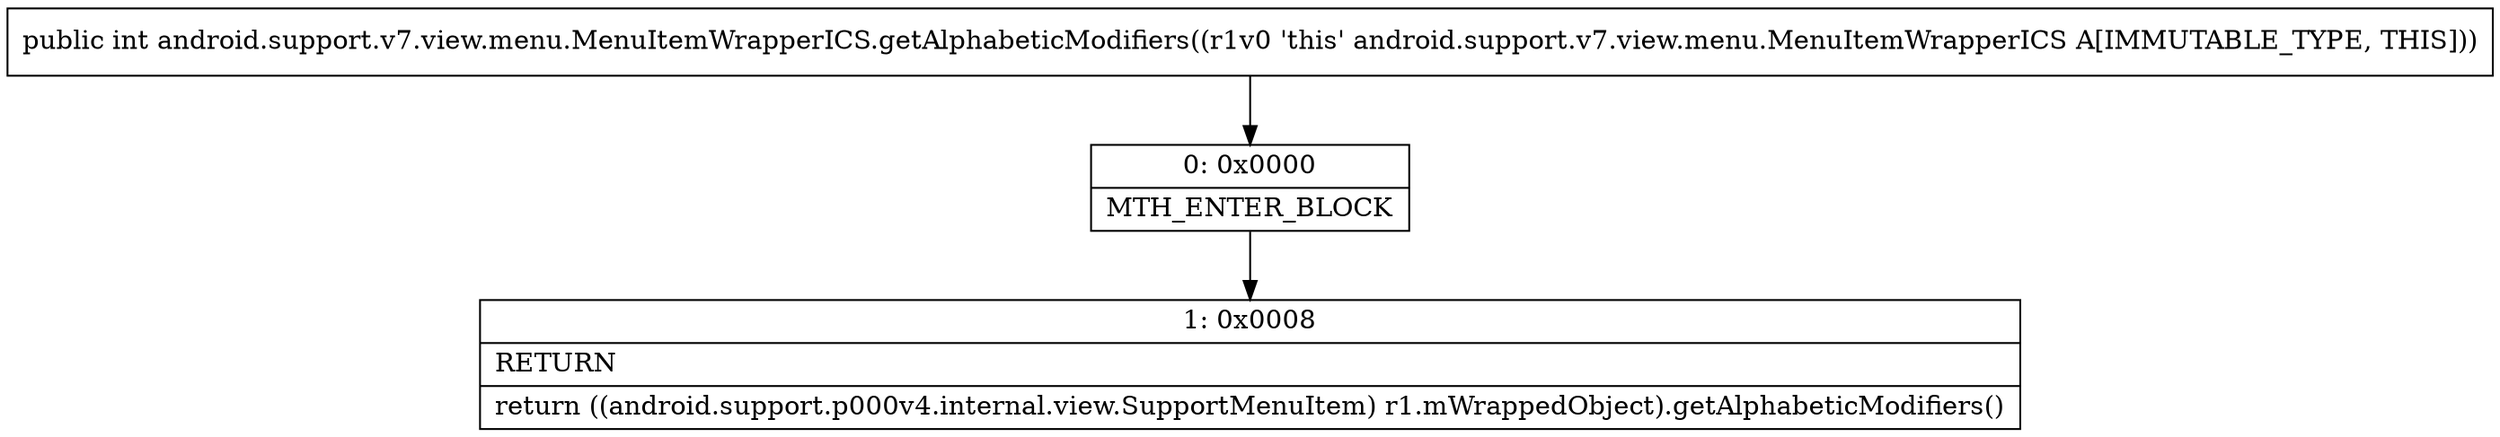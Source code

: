 digraph "CFG forandroid.support.v7.view.menu.MenuItemWrapperICS.getAlphabeticModifiers()I" {
Node_0 [shape=record,label="{0\:\ 0x0000|MTH_ENTER_BLOCK\l}"];
Node_1 [shape=record,label="{1\:\ 0x0008|RETURN\l|return ((android.support.p000v4.internal.view.SupportMenuItem) r1.mWrappedObject).getAlphabeticModifiers()\l}"];
MethodNode[shape=record,label="{public int android.support.v7.view.menu.MenuItemWrapperICS.getAlphabeticModifiers((r1v0 'this' android.support.v7.view.menu.MenuItemWrapperICS A[IMMUTABLE_TYPE, THIS])) }"];
MethodNode -> Node_0;
Node_0 -> Node_1;
}

